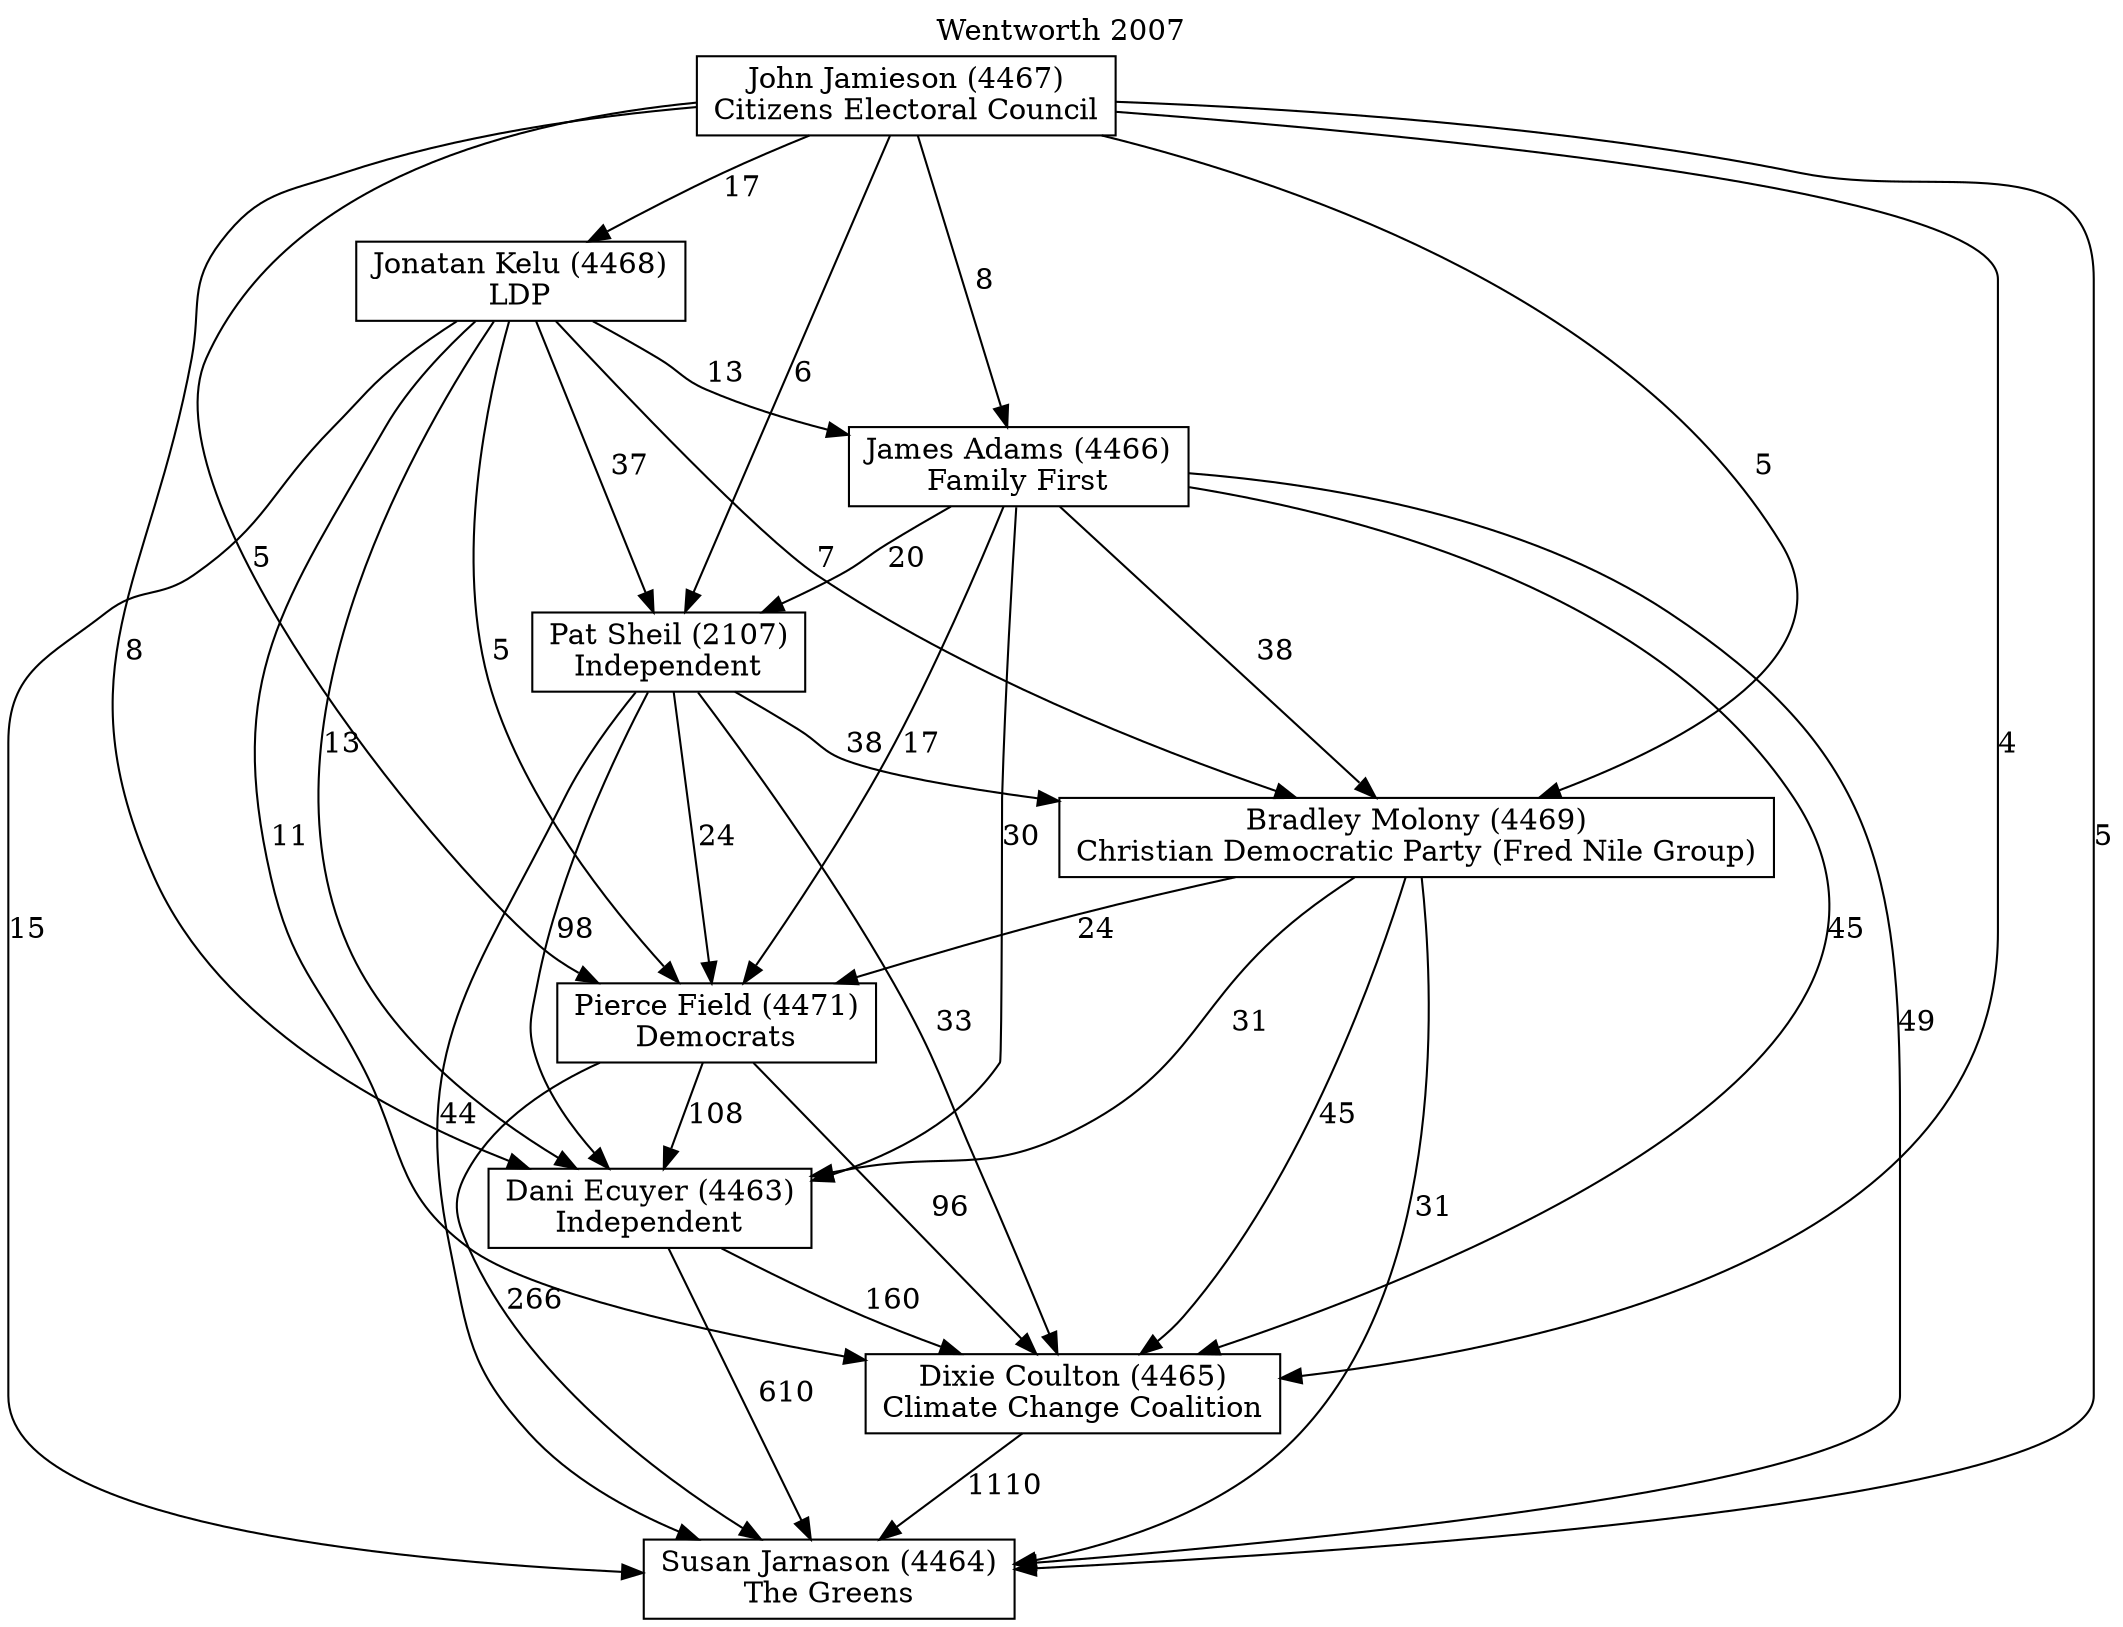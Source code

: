 // House preference flow
digraph "Susan Jarnason (4464)_Wentworth_2007" {
	graph [label="Wentworth 2007" labelloc=t mclimit=10]
	node [shape=box]
	"Bradley Molony (4469)" [label="Bradley Molony (4469)
Christian Democratic Party (Fred Nile Group)"]
	"Dani Ecuyer (4463)" [label="Dani Ecuyer (4463)
Independent"]
	"Dixie Coulton (4465)" [label="Dixie Coulton (4465)
Climate Change Coalition"]
	"James Adams (4466)" [label="James Adams (4466)
Family First"]
	"John Jamieson (4467)" [label="John Jamieson (4467)
Citizens Electoral Council"]
	"Jonatan Kelu (4468)" [label="Jonatan Kelu (4468)
LDP"]
	"Pat Sheil (2107)" [label="Pat Sheil (2107)
Independent"]
	"Pierce Field (4471)" [label="Pierce Field (4471)
Democrats"]
	"Susan Jarnason (4464)" [label="Susan Jarnason (4464)
The Greens"]
	"Bradley Molony (4469)" -> "Dani Ecuyer (4463)" [label=31]
	"Bradley Molony (4469)" -> "Dixie Coulton (4465)" [label=45]
	"Bradley Molony (4469)" -> "Pierce Field (4471)" [label=24]
	"Bradley Molony (4469)" -> "Susan Jarnason (4464)" [label=31]
	"Dani Ecuyer (4463)" -> "Dixie Coulton (4465)" [label=160]
	"Dani Ecuyer (4463)" -> "Susan Jarnason (4464)" [label=610]
	"Dixie Coulton (4465)" -> "Susan Jarnason (4464)" [label=1110]
	"James Adams (4466)" -> "Bradley Molony (4469)" [label=38]
	"James Adams (4466)" -> "Dani Ecuyer (4463)" [label=30]
	"James Adams (4466)" -> "Dixie Coulton (4465)" [label=45]
	"James Adams (4466)" -> "Pat Sheil (2107)" [label=20]
	"James Adams (4466)" -> "Pierce Field (4471)" [label=17]
	"James Adams (4466)" -> "Susan Jarnason (4464)" [label=49]
	"John Jamieson (4467)" -> "Bradley Molony (4469)" [label=5]
	"John Jamieson (4467)" -> "Dani Ecuyer (4463)" [label=8]
	"John Jamieson (4467)" -> "Dixie Coulton (4465)" [label=4]
	"John Jamieson (4467)" -> "James Adams (4466)" [label=8]
	"John Jamieson (4467)" -> "Jonatan Kelu (4468)" [label=17]
	"John Jamieson (4467)" -> "Pat Sheil (2107)" [label=6]
	"John Jamieson (4467)" -> "Pierce Field (4471)" [label=5]
	"John Jamieson (4467)" -> "Susan Jarnason (4464)" [label=5]
	"Jonatan Kelu (4468)" -> "Bradley Molony (4469)" [label=7]
	"Jonatan Kelu (4468)" -> "Dani Ecuyer (4463)" [label=13]
	"Jonatan Kelu (4468)" -> "Dixie Coulton (4465)" [label=11]
	"Jonatan Kelu (4468)" -> "James Adams (4466)" [label=13]
	"Jonatan Kelu (4468)" -> "Pat Sheil (2107)" [label=37]
	"Jonatan Kelu (4468)" -> "Pierce Field (4471)" [label=5]
	"Jonatan Kelu (4468)" -> "Susan Jarnason (4464)" [label=15]
	"Pat Sheil (2107)" -> "Bradley Molony (4469)" [label=38]
	"Pat Sheil (2107)" -> "Dani Ecuyer (4463)" [label=98]
	"Pat Sheil (2107)" -> "Dixie Coulton (4465)" [label=33]
	"Pat Sheil (2107)" -> "Pierce Field (4471)" [label=24]
	"Pat Sheil (2107)" -> "Susan Jarnason (4464)" [label=44]
	"Pierce Field (4471)" -> "Dani Ecuyer (4463)" [label=108]
	"Pierce Field (4471)" -> "Dixie Coulton (4465)" [label=96]
	"Pierce Field (4471)" -> "Susan Jarnason (4464)" [label=266]
}
